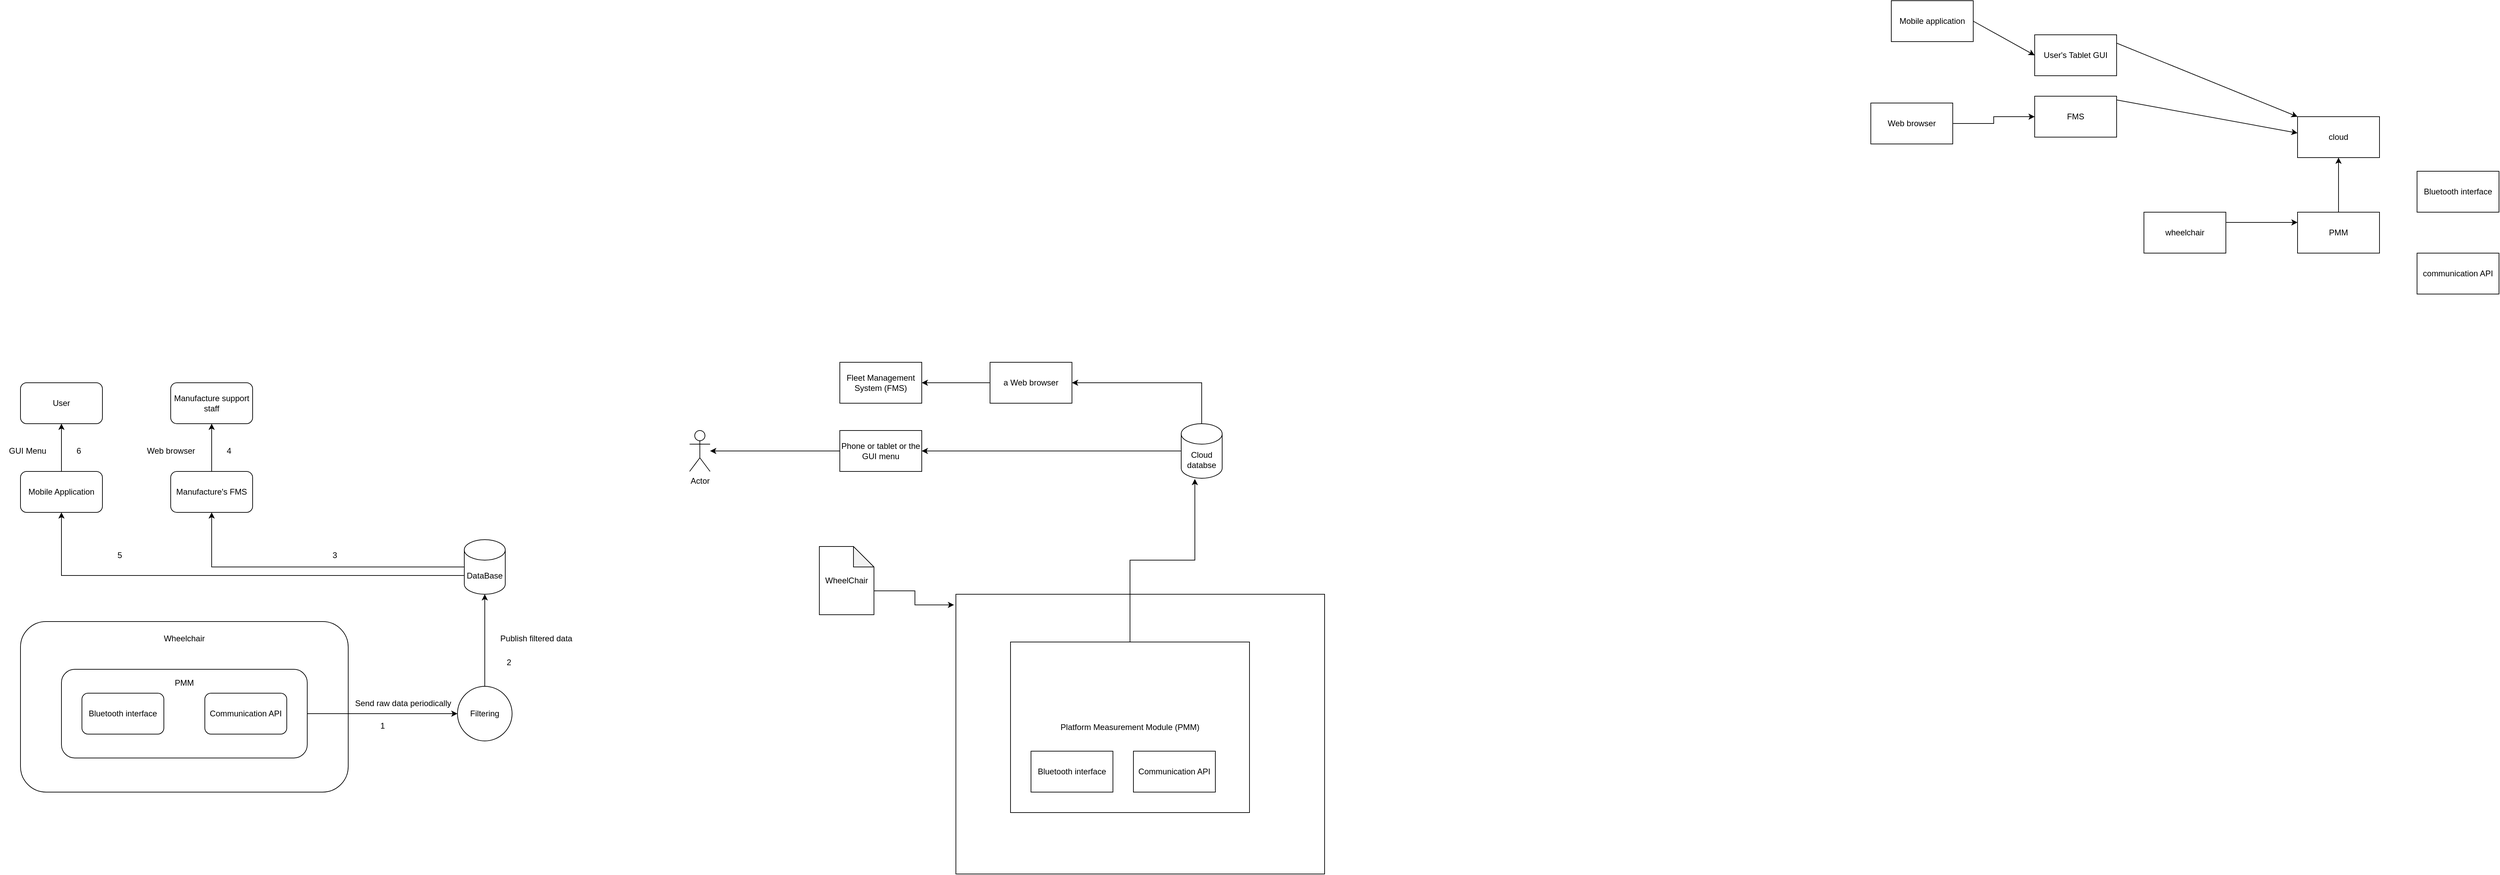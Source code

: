 <mxfile version="21.2.6" type="github">
  <diagram name="Page-1" id="2HoaWyoffMcEFKi5XVGU">
    <mxGraphModel dx="5058" dy="902" grid="1" gridSize="10" guides="1" tooltips="1" connect="1" arrows="1" fold="1" page="1" pageScale="1" pageWidth="850" pageHeight="1100" math="0" shadow="0">
      <root>
        <mxCell id="0" />
        <mxCell id="1" parent="0" />
        <mxCell id="q9k3K2fbTDSMo2qfYa4H-4" style="edgeStyle=orthogonalEdgeStyle;rounded=0;orthogonalLoop=1;jettySize=auto;html=1;exitX=1;exitY=0.25;exitDx=0;exitDy=0;entryX=0;entryY=0.25;entryDx=0;entryDy=0;" parent="1" source="q9k3K2fbTDSMo2qfYa4H-1" target="q9k3K2fbTDSMo2qfYa4H-3" edge="1">
          <mxGeometry relative="1" as="geometry" />
        </mxCell>
        <mxCell id="q9k3K2fbTDSMo2qfYa4H-1" value="wheelchair" style="rounded=0;whiteSpace=wrap;html=1;" parent="1" vertex="1">
          <mxGeometry x="140" y="350" width="120" height="60" as="geometry" />
        </mxCell>
        <mxCell id="q9k3K2fbTDSMo2qfYa4H-2" value="cloud" style="rounded=0;whiteSpace=wrap;html=1;" parent="1" vertex="1">
          <mxGeometry x="365" y="210" width="120" height="60" as="geometry" />
        </mxCell>
        <mxCell id="q9k3K2fbTDSMo2qfYa4H-8" style="edgeStyle=orthogonalEdgeStyle;rounded=0;orthogonalLoop=1;jettySize=auto;html=1;exitX=0.5;exitY=0;exitDx=0;exitDy=0;entryX=0.5;entryY=1;entryDx=0;entryDy=0;" parent="1" source="q9k3K2fbTDSMo2qfYa4H-3" target="q9k3K2fbTDSMo2qfYa4H-2" edge="1">
          <mxGeometry relative="1" as="geometry" />
        </mxCell>
        <mxCell id="q9k3K2fbTDSMo2qfYa4H-3" value="PMM" style="rounded=0;whiteSpace=wrap;html=1;" parent="1" vertex="1">
          <mxGeometry x="365" y="350" width="120" height="60" as="geometry" />
        </mxCell>
        <mxCell id="q9k3K2fbTDSMo2qfYa4H-5" value="communication API" style="rounded=0;whiteSpace=wrap;html=1;" parent="1" vertex="1">
          <mxGeometry x="540" y="410" width="120" height="60" as="geometry" />
        </mxCell>
        <mxCell id="q9k3K2fbTDSMo2qfYa4H-6" value="Bluetooth interface" style="rounded=0;whiteSpace=wrap;html=1;" parent="1" vertex="1">
          <mxGeometry x="540" y="290" width="120" height="60" as="geometry" />
        </mxCell>
        <mxCell id="q9k3K2fbTDSMo2qfYa4H-10" style="rounded=0;orthogonalLoop=1;jettySize=auto;html=1;exitX=0.75;exitY=0;exitDx=0;exitDy=0;entryX=0;entryY=0;entryDx=0;entryDy=0;" parent="1" source="q9k3K2fbTDSMo2qfYa4H-7" target="q9k3K2fbTDSMo2qfYa4H-2" edge="1">
          <mxGeometry relative="1" as="geometry" />
        </mxCell>
        <mxCell id="q9k3K2fbTDSMo2qfYa4H-7" value="User&#39;s Tablet GUI" style="rounded=0;whiteSpace=wrap;html=1;" parent="1" vertex="1">
          <mxGeometry x="-20" y="90" width="120" height="60" as="geometry" />
        </mxCell>
        <mxCell id="q9k3K2fbTDSMo2qfYa4H-11" style="rounded=0;orthogonalLoop=1;jettySize=auto;html=1;exitX=0.75;exitY=0;exitDx=0;exitDy=0;entryX=0;entryY=0.4;entryDx=0;entryDy=0;entryPerimeter=0;" parent="1" source="q9k3K2fbTDSMo2qfYa4H-9" target="q9k3K2fbTDSMo2qfYa4H-2" edge="1">
          <mxGeometry relative="1" as="geometry">
            <mxPoint x="360" y="410" as="targetPoint" />
          </mxGeometry>
        </mxCell>
        <mxCell id="q9k3K2fbTDSMo2qfYa4H-9" value="FMS" style="rounded=0;whiteSpace=wrap;html=1;" parent="1" vertex="1">
          <mxGeometry x="-20" y="180" width="120" height="60" as="geometry" />
        </mxCell>
        <mxCell id="q9k3K2fbTDSMo2qfYa4H-13" style="rounded=0;orthogonalLoop=1;jettySize=auto;html=1;exitX=1;exitY=0.5;exitDx=0;exitDy=0;entryX=0;entryY=0.5;entryDx=0;entryDy=0;" parent="1" source="q9k3K2fbTDSMo2qfYa4H-12" target="q9k3K2fbTDSMo2qfYa4H-7" edge="1">
          <mxGeometry relative="1" as="geometry" />
        </mxCell>
        <mxCell id="q9k3K2fbTDSMo2qfYa4H-12" value="Mobile application" style="rounded=0;whiteSpace=wrap;html=1;" parent="1" vertex="1">
          <mxGeometry x="-230" y="40" width="120" height="60" as="geometry" />
        </mxCell>
        <mxCell id="q9k3K2fbTDSMo2qfYa4H-15" style="edgeStyle=orthogonalEdgeStyle;rounded=0;orthogonalLoop=1;jettySize=auto;html=1;exitX=1;exitY=0.5;exitDx=0;exitDy=0;entryX=0;entryY=0.5;entryDx=0;entryDy=0;" parent="1" source="q9k3K2fbTDSMo2qfYa4H-14" target="q9k3K2fbTDSMo2qfYa4H-9" edge="1">
          <mxGeometry relative="1" as="geometry" />
        </mxCell>
        <mxCell id="q9k3K2fbTDSMo2qfYa4H-14" value="Web browser" style="rounded=0;whiteSpace=wrap;html=1;" parent="1" vertex="1">
          <mxGeometry x="-260" y="190" width="120" height="60" as="geometry" />
        </mxCell>
        <mxCell id="mnsmeuFdQUByq-XuXx8Z-1" value="" style="rounded=0;whiteSpace=wrap;html=1;" parent="1" vertex="1">
          <mxGeometry x="-1600" y="910" width="540" height="410" as="geometry" />
        </mxCell>
        <mxCell id="mnsmeuFdQUByq-XuXx8Z-3" style="edgeStyle=orthogonalEdgeStyle;rounded=0;orthogonalLoop=1;jettySize=auto;html=1;exitX=0;exitY=0;exitDx=80;exitDy=65;exitPerimeter=0;entryX=-0.005;entryY=0.038;entryDx=0;entryDy=0;entryPerimeter=0;" parent="1" source="mnsmeuFdQUByq-XuXx8Z-2" target="mnsmeuFdQUByq-XuXx8Z-1" edge="1">
          <mxGeometry relative="1" as="geometry" />
        </mxCell>
        <mxCell id="mnsmeuFdQUByq-XuXx8Z-2" value="WheelChair" style="shape=note;whiteSpace=wrap;html=1;backgroundOutline=1;darkOpacity=0.05;" parent="1" vertex="1">
          <mxGeometry x="-1800" y="840" width="80" height="100" as="geometry" />
        </mxCell>
        <mxCell id="mnsmeuFdQUByq-XuXx8Z-8" style="edgeStyle=orthogonalEdgeStyle;rounded=0;orthogonalLoop=1;jettySize=auto;html=1;exitX=0.5;exitY=0;exitDx=0;exitDy=0;entryX=0.333;entryY=1.013;entryDx=0;entryDy=0;entryPerimeter=0;" parent="1" source="mnsmeuFdQUByq-XuXx8Z-4" target="mnsmeuFdQUByq-XuXx8Z-7" edge="1">
          <mxGeometry relative="1" as="geometry" />
        </mxCell>
        <mxCell id="mnsmeuFdQUByq-XuXx8Z-4" value="Platform Measurement Module (PMM)" style="rounded=0;whiteSpace=wrap;html=1;" parent="1" vertex="1">
          <mxGeometry x="-1520" y="980" width="350" height="250" as="geometry" />
        </mxCell>
        <mxCell id="mnsmeuFdQUByq-XuXx8Z-5" value="Communication API" style="rounded=0;whiteSpace=wrap;html=1;" parent="1" vertex="1">
          <mxGeometry x="-1340" y="1140" width="120" height="60" as="geometry" />
        </mxCell>
        <mxCell id="mnsmeuFdQUByq-XuXx8Z-6" value="Bluetooth interface" style="rounded=0;whiteSpace=wrap;html=1;" parent="1" vertex="1">
          <mxGeometry x="-1490" y="1140" width="120" height="60" as="geometry" />
        </mxCell>
        <mxCell id="mnsmeuFdQUByq-XuXx8Z-18" style="edgeStyle=orthogonalEdgeStyle;rounded=0;orthogonalLoop=1;jettySize=auto;html=1;exitX=0;exitY=0.5;exitDx=0;exitDy=0;exitPerimeter=0;entryX=1;entryY=0.5;entryDx=0;entryDy=0;" parent="1" source="mnsmeuFdQUByq-XuXx8Z-7" target="mnsmeuFdQUByq-XuXx8Z-17" edge="1">
          <mxGeometry relative="1" as="geometry" />
        </mxCell>
        <mxCell id="mnsmeuFdQUByq-XuXx8Z-26" style="edgeStyle=orthogonalEdgeStyle;rounded=0;orthogonalLoop=1;jettySize=auto;html=1;exitX=0.5;exitY=0;exitDx=0;exitDy=0;exitPerimeter=0;entryX=1;entryY=0.5;entryDx=0;entryDy=0;" parent="1" source="mnsmeuFdQUByq-XuXx8Z-7" target="mnsmeuFdQUByq-XuXx8Z-19" edge="1">
          <mxGeometry relative="1" as="geometry" />
        </mxCell>
        <mxCell id="mnsmeuFdQUByq-XuXx8Z-7" value="Cloud databse" style="shape=cylinder3;whiteSpace=wrap;html=1;boundedLbl=1;backgroundOutline=1;size=15;" parent="1" vertex="1">
          <mxGeometry x="-1270" y="660" width="60" height="80" as="geometry" />
        </mxCell>
        <mxCell id="mnsmeuFdQUByq-XuXx8Z-22" style="edgeStyle=orthogonalEdgeStyle;rounded=0;orthogonalLoop=1;jettySize=auto;html=1;exitX=0;exitY=0.5;exitDx=0;exitDy=0;" parent="1" source="mnsmeuFdQUByq-XuXx8Z-17" target="mnsmeuFdQUByq-XuXx8Z-21" edge="1">
          <mxGeometry relative="1" as="geometry" />
        </mxCell>
        <mxCell id="mnsmeuFdQUByq-XuXx8Z-17" value="Phone or tablet or the GUI menu" style="rounded=0;whiteSpace=wrap;html=1;" parent="1" vertex="1">
          <mxGeometry x="-1770" y="670" width="120" height="60" as="geometry" />
        </mxCell>
        <mxCell id="mnsmeuFdQUByq-XuXx8Z-27" style="edgeStyle=orthogonalEdgeStyle;rounded=0;orthogonalLoop=1;jettySize=auto;html=1;exitX=0;exitY=0.5;exitDx=0;exitDy=0;entryX=1;entryY=0.5;entryDx=0;entryDy=0;" parent="1" source="mnsmeuFdQUByq-XuXx8Z-19" target="mnsmeuFdQUByq-XuXx8Z-25" edge="1">
          <mxGeometry relative="1" as="geometry" />
        </mxCell>
        <mxCell id="mnsmeuFdQUByq-XuXx8Z-19" value="a Web browser" style="rounded=0;whiteSpace=wrap;html=1;" parent="1" vertex="1">
          <mxGeometry x="-1550" y="570" width="120" height="60" as="geometry" />
        </mxCell>
        <mxCell id="mnsmeuFdQUByq-XuXx8Z-21" value="Actor" style="shape=umlActor;verticalLabelPosition=bottom;verticalAlign=top;html=1;outlineConnect=0;" parent="1" vertex="1">
          <mxGeometry x="-1990" y="670" width="30" height="60" as="geometry" />
        </mxCell>
        <mxCell id="mnsmeuFdQUByq-XuXx8Z-25" value="Fleet Management System (FMS)" style="rounded=0;whiteSpace=wrap;html=1;" parent="1" vertex="1">
          <mxGeometry x="-1770" y="570" width="120" height="60" as="geometry" />
        </mxCell>
        <mxCell id="MEH0_ADtMj9MbitDLR-3-2" value="" style="rounded=1;whiteSpace=wrap;html=1;align=center;" vertex="1" parent="1">
          <mxGeometry x="-2970" y="950" width="480" height="250" as="geometry" />
        </mxCell>
        <mxCell id="MEH0_ADtMj9MbitDLR-3-1" value="User" style="rounded=1;whiteSpace=wrap;html=1;" vertex="1" parent="1">
          <mxGeometry x="-2970" y="600" width="120" height="60" as="geometry" />
        </mxCell>
        <mxCell id="MEH0_ADtMj9MbitDLR-3-3" value="Wheelchair" style="text;html=1;strokeColor=none;fillColor=none;align=center;verticalAlign=middle;whiteSpace=wrap;rounded=0;" vertex="1" parent="1">
          <mxGeometry x="-2760" y="960" width="60" height="30" as="geometry" />
        </mxCell>
        <mxCell id="MEH0_ADtMj9MbitDLR-3-19" style="edgeStyle=orthogonalEdgeStyle;rounded=0;orthogonalLoop=1;jettySize=auto;html=1;exitX=0.5;exitY=0;exitDx=0;exitDy=0;entryX=0.5;entryY=1;entryDx=0;entryDy=0;" edge="1" parent="1" source="MEH0_ADtMj9MbitDLR-3-6" target="MEH0_ADtMj9MbitDLR-3-18">
          <mxGeometry relative="1" as="geometry" />
        </mxCell>
        <mxCell id="MEH0_ADtMj9MbitDLR-3-6" value="Manufacture&#39;s FMS" style="rounded=1;whiteSpace=wrap;html=1;" vertex="1" parent="1">
          <mxGeometry x="-2750" y="730" width="120" height="60" as="geometry" />
        </mxCell>
        <mxCell id="MEH0_ADtMj9MbitDLR-3-15" style="edgeStyle=orthogonalEdgeStyle;rounded=0;orthogonalLoop=1;jettySize=auto;html=1;exitX=0;exitY=0;exitDx=0;exitDy=52.5;exitPerimeter=0;entryX=0.5;entryY=1;entryDx=0;entryDy=0;" edge="1" parent="1" source="MEH0_ADtMj9MbitDLR-3-7" target="MEH0_ADtMj9MbitDLR-3-14">
          <mxGeometry relative="1" as="geometry" />
        </mxCell>
        <mxCell id="MEH0_ADtMj9MbitDLR-3-17" style="edgeStyle=orthogonalEdgeStyle;rounded=0;orthogonalLoop=1;jettySize=auto;html=1;exitX=0;exitY=0.5;exitDx=0;exitDy=0;exitPerimeter=0;entryX=0.5;entryY=1;entryDx=0;entryDy=0;" edge="1" parent="1" source="MEH0_ADtMj9MbitDLR-3-7" target="MEH0_ADtMj9MbitDLR-3-6">
          <mxGeometry relative="1" as="geometry" />
        </mxCell>
        <mxCell id="MEH0_ADtMj9MbitDLR-3-7" value="DataBase" style="shape=cylinder3;whiteSpace=wrap;html=1;boundedLbl=1;backgroundOutline=1;size=15;" vertex="1" parent="1">
          <mxGeometry x="-2320" y="830" width="60" height="80" as="geometry" />
        </mxCell>
        <mxCell id="MEH0_ADtMj9MbitDLR-3-21" style="edgeStyle=orthogonalEdgeStyle;rounded=0;orthogonalLoop=1;jettySize=auto;html=1;exitX=1;exitY=0.5;exitDx=0;exitDy=0;entryX=0;entryY=0.5;entryDx=0;entryDy=0;" edge="1" parent="1" source="MEH0_ADtMj9MbitDLR-3-10" target="MEH0_ADtMj9MbitDLR-3-20">
          <mxGeometry relative="1" as="geometry" />
        </mxCell>
        <mxCell id="MEH0_ADtMj9MbitDLR-3-10" value="" style="rounded=1;whiteSpace=wrap;html=1;" vertex="1" parent="1">
          <mxGeometry x="-2910" y="1020" width="360" height="130" as="geometry" />
        </mxCell>
        <mxCell id="MEH0_ADtMj9MbitDLR-3-11" value="Bluetooth interface" style="rounded=1;whiteSpace=wrap;html=1;" vertex="1" parent="1">
          <mxGeometry x="-2880" y="1055" width="120" height="60" as="geometry" />
        </mxCell>
        <mxCell id="MEH0_ADtMj9MbitDLR-3-12" value="Communication API" style="rounded=1;whiteSpace=wrap;html=1;" vertex="1" parent="1">
          <mxGeometry x="-2700" y="1055" width="120" height="60" as="geometry" />
        </mxCell>
        <mxCell id="MEH0_ADtMj9MbitDLR-3-13" value="PMM" style="text;html=1;strokeColor=none;fillColor=none;align=center;verticalAlign=middle;whiteSpace=wrap;rounded=0;" vertex="1" parent="1">
          <mxGeometry x="-2760" y="1025" width="60" height="30" as="geometry" />
        </mxCell>
        <mxCell id="MEH0_ADtMj9MbitDLR-3-16" style="edgeStyle=orthogonalEdgeStyle;rounded=0;orthogonalLoop=1;jettySize=auto;html=1;exitX=0.5;exitY=0;exitDx=0;exitDy=0;entryX=0.5;entryY=1;entryDx=0;entryDy=0;" edge="1" parent="1" source="MEH0_ADtMj9MbitDLR-3-14" target="MEH0_ADtMj9MbitDLR-3-1">
          <mxGeometry relative="1" as="geometry" />
        </mxCell>
        <mxCell id="MEH0_ADtMj9MbitDLR-3-14" value="Mobile Application" style="rounded=1;whiteSpace=wrap;html=1;" vertex="1" parent="1">
          <mxGeometry x="-2970" y="730" width="120" height="60" as="geometry" />
        </mxCell>
        <mxCell id="MEH0_ADtMj9MbitDLR-3-18" value="Manufacture support staff" style="rounded=1;whiteSpace=wrap;html=1;" vertex="1" parent="1">
          <mxGeometry x="-2750" y="600" width="120" height="60" as="geometry" />
        </mxCell>
        <mxCell id="MEH0_ADtMj9MbitDLR-3-22" style="edgeStyle=orthogonalEdgeStyle;rounded=0;orthogonalLoop=1;jettySize=auto;html=1;exitX=0.5;exitY=0;exitDx=0;exitDy=0;entryX=0.5;entryY=1;entryDx=0;entryDy=0;entryPerimeter=0;" edge="1" parent="1" source="MEH0_ADtMj9MbitDLR-3-20" target="MEH0_ADtMj9MbitDLR-3-7">
          <mxGeometry relative="1" as="geometry" />
        </mxCell>
        <mxCell id="MEH0_ADtMj9MbitDLR-3-20" value="Filtering" style="ellipse;whiteSpace=wrap;html=1;aspect=fixed;" vertex="1" parent="1">
          <mxGeometry x="-2330" y="1045" width="80" height="80" as="geometry" />
        </mxCell>
        <mxCell id="MEH0_ADtMj9MbitDLR-3-23" value="Publish filtered data" style="text;html=1;align=center;verticalAlign=middle;resizable=0;points=[];autosize=1;strokeColor=none;fillColor=none;" vertex="1" parent="1">
          <mxGeometry x="-2280" y="960" width="130" height="30" as="geometry" />
        </mxCell>
        <mxCell id="MEH0_ADtMj9MbitDLR-3-24" value="Send raw data periodically" style="text;html=1;align=center;verticalAlign=middle;resizable=0;points=[];autosize=1;strokeColor=none;fillColor=none;" vertex="1" parent="1">
          <mxGeometry x="-2490" y="1055" width="160" height="30" as="geometry" />
        </mxCell>
        <mxCell id="MEH0_ADtMj9MbitDLR-3-25" value="GUI Menu" style="text;html=1;align=center;verticalAlign=middle;resizable=0;points=[];autosize=1;strokeColor=none;fillColor=none;" vertex="1" parent="1">
          <mxGeometry x="-3000" y="685" width="80" height="30" as="geometry" />
        </mxCell>
        <mxCell id="MEH0_ADtMj9MbitDLR-3-26" value="Web browser" style="text;html=1;align=center;verticalAlign=middle;resizable=0;points=[];autosize=1;strokeColor=none;fillColor=none;" vertex="1" parent="1">
          <mxGeometry x="-2795" y="685" width="90" height="30" as="geometry" />
        </mxCell>
        <mxCell id="MEH0_ADtMj9MbitDLR-3-27" value="1" style="text;html=1;align=center;verticalAlign=middle;resizable=0;points=[];autosize=1;strokeColor=none;fillColor=none;" vertex="1" parent="1">
          <mxGeometry x="-2455" y="1088" width="30" height="30" as="geometry" />
        </mxCell>
        <mxCell id="MEH0_ADtMj9MbitDLR-3-28" value="2" style="text;html=1;align=center;verticalAlign=middle;resizable=0;points=[];autosize=1;strokeColor=none;fillColor=none;" vertex="1" parent="1">
          <mxGeometry x="-2270" y="995" width="30" height="30" as="geometry" />
        </mxCell>
        <mxCell id="MEH0_ADtMj9MbitDLR-3-29" value="3" style="text;html=1;align=center;verticalAlign=middle;resizable=0;points=[];autosize=1;strokeColor=none;fillColor=none;" vertex="1" parent="1">
          <mxGeometry x="-2525" y="838" width="30" height="30" as="geometry" />
        </mxCell>
        <mxCell id="MEH0_ADtMj9MbitDLR-3-30" value="4" style="text;html=1;align=center;verticalAlign=middle;resizable=0;points=[];autosize=1;strokeColor=none;fillColor=none;" vertex="1" parent="1">
          <mxGeometry x="-2680" y="685" width="30" height="30" as="geometry" />
        </mxCell>
        <mxCell id="MEH0_ADtMj9MbitDLR-3-31" value="5" style="text;html=1;align=center;verticalAlign=middle;resizable=0;points=[];autosize=1;strokeColor=none;fillColor=none;" vertex="1" parent="1">
          <mxGeometry x="-2840" y="838" width="30" height="30" as="geometry" />
        </mxCell>
        <mxCell id="MEH0_ADtMj9MbitDLR-3-32" value="6" style="text;html=1;align=center;verticalAlign=middle;resizable=0;points=[];autosize=1;strokeColor=none;fillColor=none;" vertex="1" parent="1">
          <mxGeometry x="-2900" y="685" width="30" height="30" as="geometry" />
        </mxCell>
      </root>
    </mxGraphModel>
  </diagram>
</mxfile>
